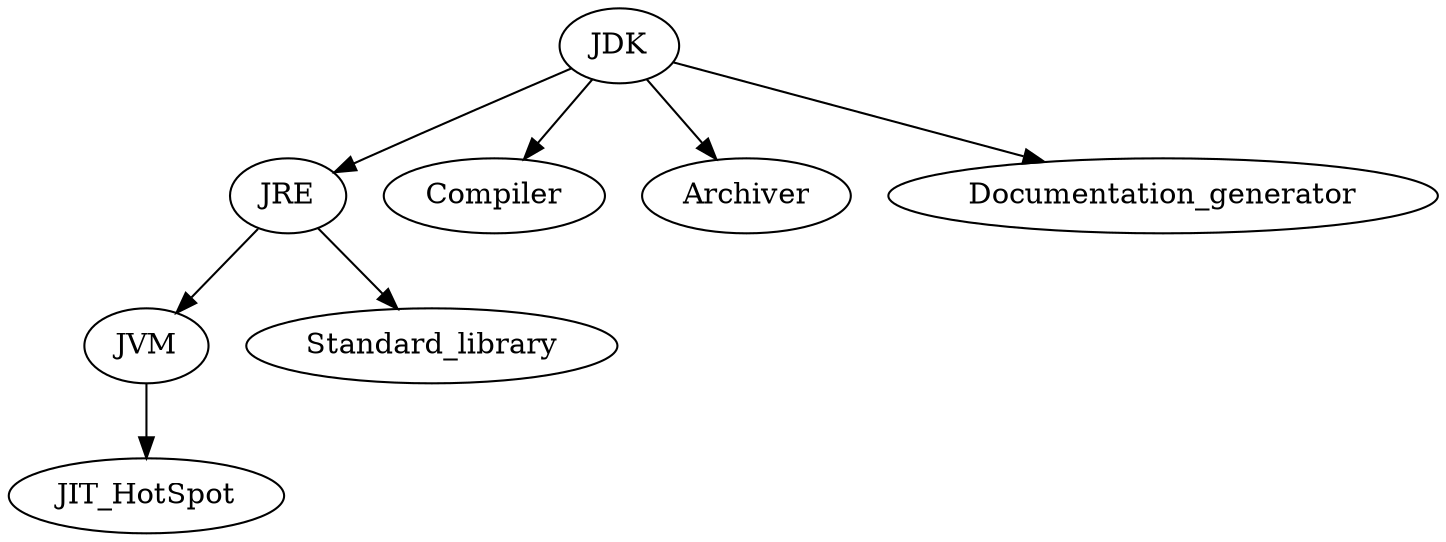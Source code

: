digraph graphname {
    JDK -> JRE
    JDK -> Compiler
    JDK -> Archiver
    JDK -> Documentation_generator
    /* JDK is the software development environment used for creation
       Java applications. It consists of : Java Runtime Environment
       (interpreter/loader (java)), compiler (javac), archiver (jar),
       documentation generator (javadoc) and other tools.
    */
    /*
       Compiler takes source code and compiles it in a java-bytecode,
       which will be executed by Java virtual machine.
    */
    JRE -> JVM
    JRE -> Standard_library
    /*
       Java Runtime Environment is the minimum realization
       that is needed for execution of applications. Consists of
       Virtual machine and standard library of classes.
    */
    JVM -> JIT_HotSpot
    /*
       Virtual machine that enables a computer to run Java programs
       as well as programs written in other languages that are also
       compiled to Java bytecode. It includes JIT compiler.
    */

    /*
       The JIT compiler's role is to turn class files
       (composed of bytecode, which is the JVM's instruction set)
       into machine code that the CPU executes directly.
    */
}
